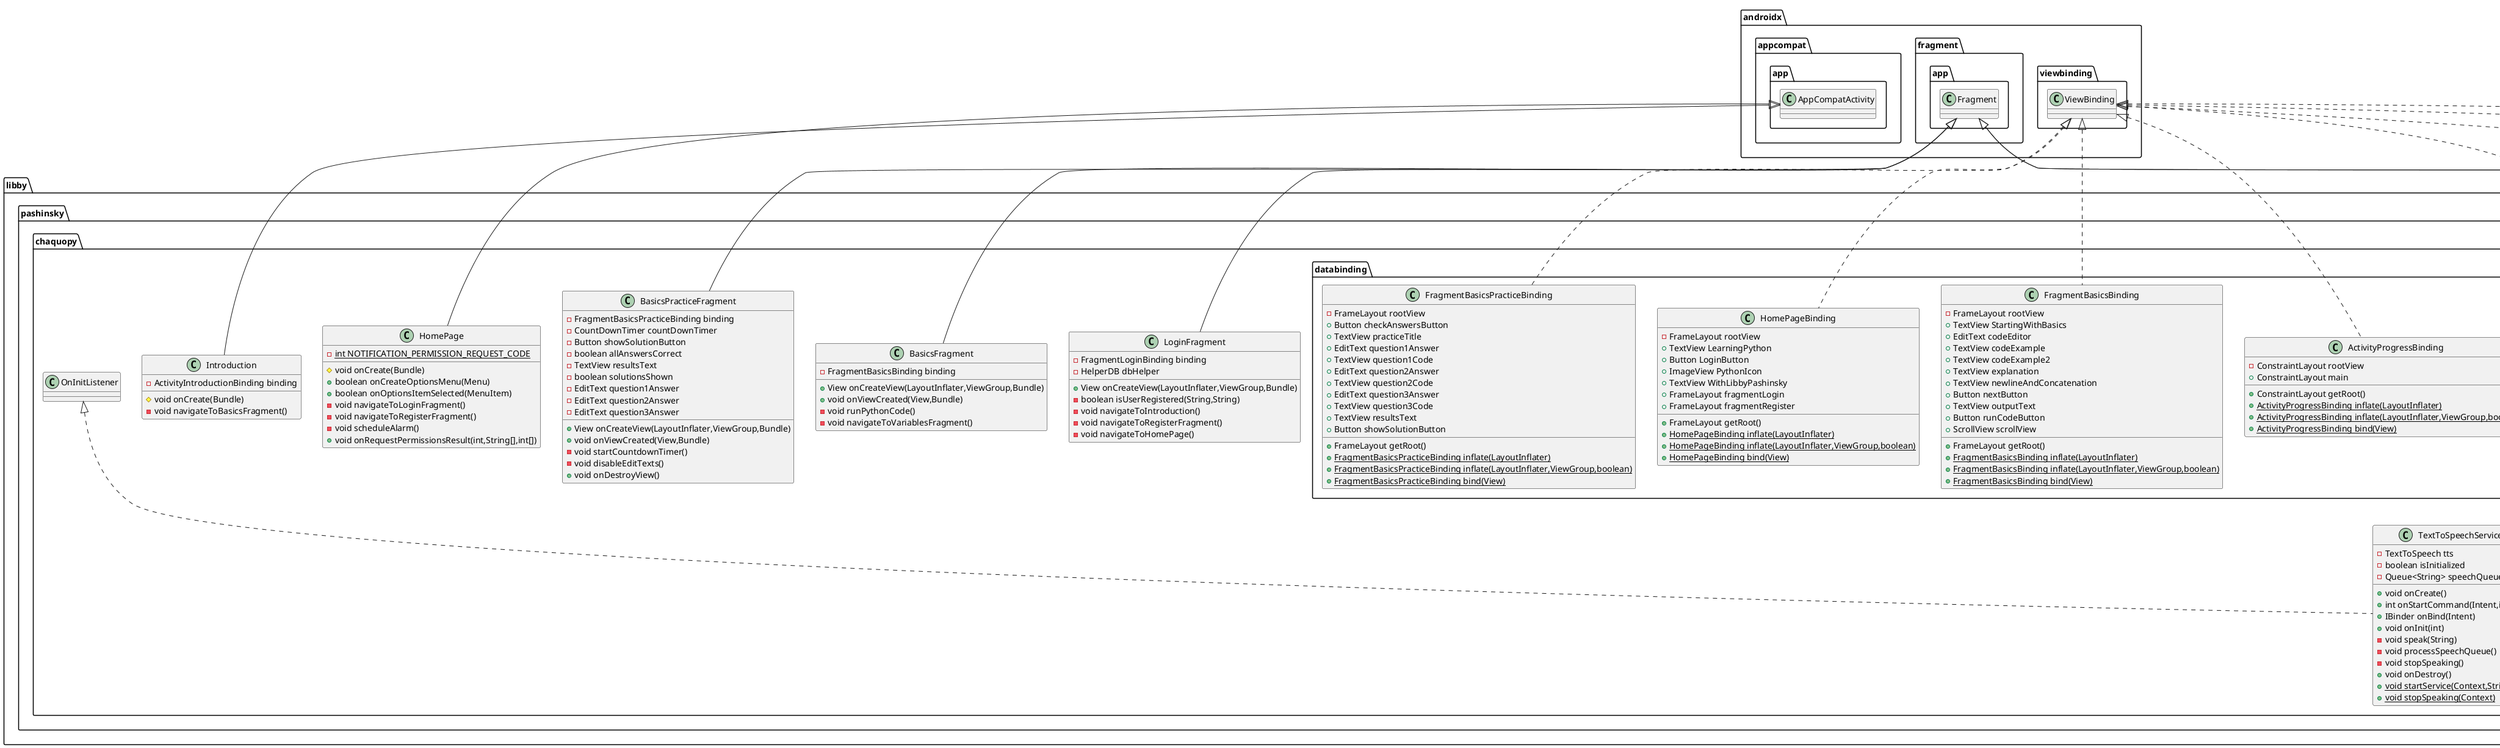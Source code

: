 @startuml
class libby.pashinsky.chaquopy.Introduction {
- ActivityIntroductionBinding binding
# void onCreate(Bundle)
- void navigateToBasicsFragment()
}


class libby.pashinsky.chaquopy.databinding.ActivityProgressBinding {
- ConstraintLayout rootView
+ ConstraintLayout main
+ ConstraintLayout getRoot()
+ {static} ActivityProgressBinding inflate(LayoutInflater)
+ {static} ActivityProgressBinding inflate(LayoutInflater,ViewGroup,boolean)
+ {static} ActivityProgressBinding bind(View)
}


class libby.pashinsky.chaquopy.databinding.FragmentBasicsBinding {
- FrameLayout rootView
+ TextView StartingWithBasics
+ EditText codeEditor
+ TextView codeExample
+ TextView codeExample2
+ TextView explanation
+ TextView newlineAndConcatenation
+ Button nextButton
+ TextView outputText
+ Button runCodeButton
+ ScrollView scrollView
+ FrameLayout getRoot()
+ {static} FragmentBasicsBinding inflate(LayoutInflater)
+ {static} FragmentBasicsBinding inflate(LayoutInflater,ViewGroup,boolean)
+ {static} FragmentBasicsBinding bind(View)
}


class libby.pashinsky.chaquopy.LoginFragment {
- FragmentLoginBinding binding
- HelperDB dbHelper
+ View onCreateView(LayoutInflater,ViewGroup,Bundle)
- boolean isUserRegistered(String,String)
- void navigateToIntroduction()
- void navigateToRegisterFragment()
- void navigateToHomePage()
}


class libby.pashinsky.chaquopy.databinding.HomePageBinding {
- FrameLayout rootView
+ TextView LearningPython
+ Button LoginButton
+ ImageView PythonIcon
+ TextView WithLibbyPashinsky
+ FrameLayout fragmentLogin
+ FrameLayout fragmentRegister
+ FrameLayout getRoot()
+ {static} HomePageBinding inflate(LayoutInflater)
+ {static} HomePageBinding inflate(LayoutInflater,ViewGroup,boolean)
+ {static} HomePageBinding bind(View)
}


class libby.pashinsky.chaquopy.databinding.FragmentBasicsPracticeBinding {
- FrameLayout rootView
+ Button checkAnswersButton
+ TextView practiceTitle
+ EditText question1Answer
+ TextView question1Code
+ EditText question2Answer
+ TextView question2Code
+ EditText question3Answer
+ TextView question3Code
+ TextView resultsText
+ Button showSolutionButton
+ FrameLayout getRoot()
+ {static} FragmentBasicsPracticeBinding inflate(LayoutInflater)
+ {static} FragmentBasicsPracticeBinding inflate(LayoutInflater,ViewGroup,boolean)
+ {static} FragmentBasicsPracticeBinding bind(View)
}


class libby.pashinsky.chaquopy.databinding.FragmentRegisterBinding {
- FrameLayout rootView
+ EditText newEmail
+ Button newLoginButton
+ EditText newName
+ EditText newPassword
+ EditText newPhoneNumber
+ EditText newReEnterPassword
+ Button newSignUpButton
+ FrameLayout getRoot()
+ {static} FragmentRegisterBinding inflate(LayoutInflater)
+ {static} FragmentRegisterBinding inflate(LayoutInflater,ViewGroup,boolean)
+ {static} FragmentRegisterBinding bind(View)
}


class libby.pashinsky.chaquopy.BasicsFragment {
- FragmentBasicsBinding binding
+ View onCreateView(LayoutInflater,ViewGroup,Bundle)
+ void onViewCreated(View,Bundle)
- void runPythonCode()
- void navigateToVariablesFragment()
}


class libby.pashinsky.chaquopy.UserDetails {
- String name
- String email
- String password
- String phoneNumber
+ String toString()
+ String getName()
+ void setName(String)
+ String getEmail()
+ void setEmail(String)
+ String getPassword()
+ void setPassword(String)
+ String getPhoneNumber()
+ void setPhoneNumber(String)
}


class libby.pashinsky.chaquopy.NotificationReceiver {
- {static} String CHANNEL_ID
- {static} String CHANNEL_NAME
- {static} int NOTIFICATION_ID
+ void onReceive(Context,Intent)
- void createNotificationChannel(Context)
}


class libby.pashinsky.chaquopy.HomePage {
- {static} int NOTIFICATION_PERMISSION_REQUEST_CODE
# void onCreate(Bundle)
+ boolean onCreateOptionsMenu(Menu)
+ boolean onOptionsItemSelected(MenuItem)
- void navigateToLoginFragment()
- void navigateToRegisterFragment()
- void scheduleAlarm()
+ void onRequestPermissionsResult(int,String[],int[])
}


class michal.shefer.chaquipy.ExampleUnitTest {
+ void addition_isCorrect()
}

class libby.pashinsky.chaquopy.databinding.FragmentVariablesBinding {
- FrameLayout rootView
+ EditText codeEditorVariables
+ Button goToPracticeButton
+ TextView outputTextVariables
+ Button runCodeButtonVariables
+ ScrollView scrollViewVariables
+ TextView variablesExample
+ TextView variablesExplanation
+ TextView variablesRules
+ TextView variablesRulesExample
+ TextView variablesTitle
+ FrameLayout getRoot()
+ {static} FragmentVariablesBinding inflate(LayoutInflater)
+ {static} FragmentVariablesBinding inflate(LayoutInflater,ViewGroup,boolean)
+ {static} FragmentVariablesBinding bind(View)
}


class libby.pashinsky.chaquopy.RegisterFragment {
- FragmentRegisterBinding binding
+ View onCreateView(LayoutInflater,ViewGroup,Bundle)
- void navigateToLoginFragment()
}


class michal.shefer.chaquipy.ExampleInstrumentedTest {
+ void useAppContext()
}

class libby.pashinsky.chaquopy.databinding.ActivityIntroductionBinding {
- FrameLayout rootView
+ FrameLayout fragmentBasics
+ FrameLayout fragmentBasicsPractice
+ FrameLayout fragmentVariables
+ FrameLayout main
+ Button nextButton
+ TextView textView
+ TextView textView2
+ Button ttsButton
+ FrameLayout getRoot()
+ {static} ActivityIntroductionBinding inflate(LayoutInflater)
+ {static} ActivityIntroductionBinding inflate(LayoutInflater,ViewGroup,boolean)
+ {static} ActivityIntroductionBinding bind(View)
}


class libby.pashinsky.chaquopy.TextToSpeechService {
- TextToSpeech tts
- boolean isInitialized
- Queue<String> speechQueue
+ void onCreate()
+ int onStartCommand(Intent,int,int)
+ IBinder onBind(Intent)
+ void onInit(int)
- void speak(String)
- void processSpeechQueue()
- void stopSpeaking()
+ void onDestroy()
+ {static} void startService(Context,String)
+ {static} void stopSpeaking(Context)
}


class libby.pashinsky.chaquopy.VariablesFragment {
- FragmentVariablesBinding binding
+ View onCreateView(LayoutInflater,ViewGroup,Bundle)
+ void onViewCreated(View,Bundle)
+ void navigateToBasicsPracticeFragment()
- void runPythonCode()
}


class libby.pashinsky.chaquopy.databinding.FragmentLoginBinding {
- FrameLayout rootView
+ EditText EnterEmail
+ EditText EnterPassword
+ Button buttonLogin
+ Button buttonSignUp
+ Button gotoHomePageButton
+ FrameLayout getRoot()
+ {static} FragmentLoginBinding inflate(LayoutInflater)
+ {static} FragmentLoginBinding inflate(LayoutInflater,ViewGroup,boolean)
+ {static} FragmentLoginBinding bind(View)
}


class libby.pashinsky.chaquopy.BasicsPracticeFragment {
- FragmentBasicsPracticeBinding binding
- CountDownTimer countDownTimer
- Button showSolutionButton
- boolean allAnswersCorrect
- TextView resultsText
- boolean solutionsShown
- EditText question1Answer
- EditText question2Answer
- EditText question3Answer
+ View onCreateView(LayoutInflater,ViewGroup,Bundle)
+ void onViewCreated(View,Bundle)
- void startCountdownTimer()
- void disableEditTexts()
+ void onDestroyView()
}


class libby.pashinsky.chaquopy.HelperDB {
- {static} String DATABASE_NAME
- {static} int DATABASE_VERSION
+ {static} String USERS_TABLE
+ {static} String USER_NAME
+ {static} String USER_EMAIL
+ {static} String USER_PWD
+ {static} String USER_PHONE
+ void onCreate(SQLiteDatabase)
+ void onUpgrade(SQLiteDatabase,int,int)
+ boolean insertUser(String,String,String,String)
+ String getPasswordByEmail(String)
}




androidx.appcompat.app.AppCompatActivity <|-- libby.pashinsky.chaquopy.Introduction
androidx.viewbinding.ViewBinding <|.. libby.pashinsky.chaquopy.databinding.ActivityProgressBinding
androidx.viewbinding.ViewBinding <|.. libby.pashinsky.chaquopy.databinding.FragmentBasicsBinding
androidx.fragment.app.Fragment <|-- libby.pashinsky.chaquopy.LoginFragment
androidx.viewbinding.ViewBinding <|.. libby.pashinsky.chaquopy.databinding.HomePageBinding
androidx.viewbinding.ViewBinding <|.. libby.pashinsky.chaquopy.databinding.FragmentBasicsPracticeBinding
androidx.viewbinding.ViewBinding <|.. libby.pashinsky.chaquopy.databinding.FragmentRegisterBinding
androidx.fragment.app.Fragment <|-- libby.pashinsky.chaquopy.BasicsFragment
android.content.BroadcastReceiver <|-- libby.pashinsky.chaquopy.NotificationReceiver
androidx.appcompat.app.AppCompatActivity <|-- libby.pashinsky.chaquopy.HomePage
androidx.viewbinding.ViewBinding <|.. libby.pashinsky.chaquopy.databinding.FragmentVariablesBinding
androidx.fragment.app.Fragment <|-- libby.pashinsky.chaquopy.RegisterFragment
androidx.viewbinding.ViewBinding <|.. libby.pashinsky.chaquopy.databinding.ActivityIntroductionBinding
libby.pashinsky.chaquopy.OnInitListener <|.. libby.pashinsky.chaquopy.TextToSpeechService
android.app.Service <|-- libby.pashinsky.chaquopy.TextToSpeechService
androidx.fragment.app.Fragment <|-- libby.pashinsky.chaquopy.VariablesFragment
androidx.viewbinding.ViewBinding <|.. libby.pashinsky.chaquopy.databinding.FragmentLoginBinding
androidx.fragment.app.Fragment <|-- libby.pashinsky.chaquopy.BasicsPracticeFragment
android.database.sqlite.SQLiteOpenHelper <|-- libby.pashinsky.chaquopy.HelperDB
@enduml